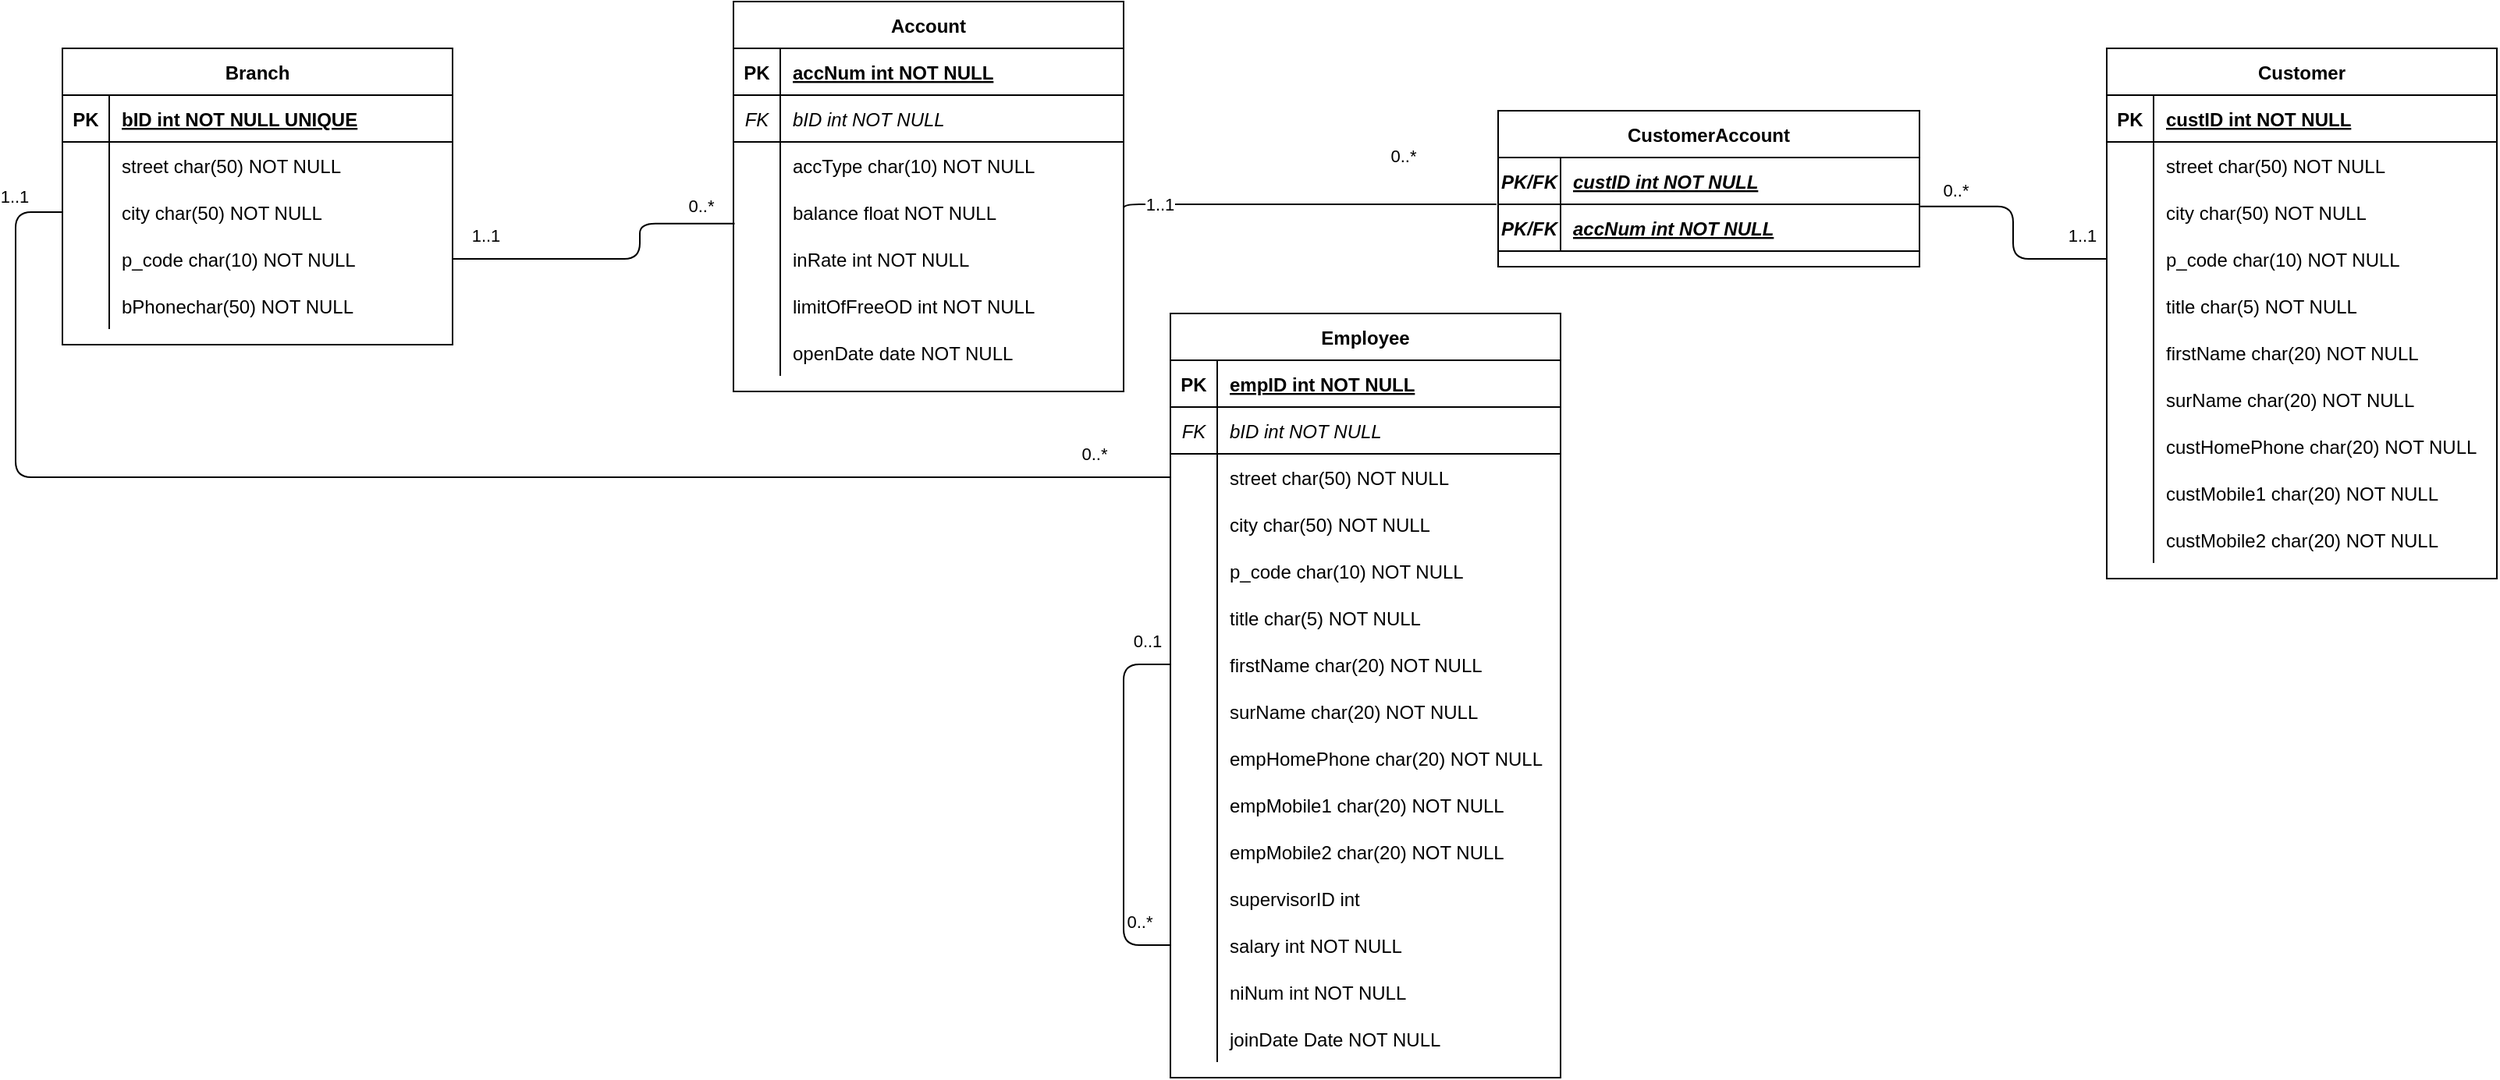 <mxfile version="20.8.16" type="device"><diagram id="R2lEEEUBdFMjLlhIrx00" name="Page-1"><mxGraphModel dx="1508" dy="878" grid="1" gridSize="10" guides="1" tooltips="1" connect="1" arrows="1" fold="1" page="1" pageScale="1" pageWidth="850" pageHeight="1100" math="0" shadow="0" extFonts="Permanent Marker^https://fonts.googleapis.com/css?family=Permanent+Marker"><root><mxCell id="0"/><mxCell id="1" parent="0"/><mxCell id="2PIZN_eYP5Mtb7w30o2d-1" value="Branch" style="shape=table;startSize=30;container=1;collapsible=1;childLayout=tableLayout;fixedRows=1;rowLines=0;fontStyle=1;align=center;resizeLast=1;" parent="1" vertex="1"><mxGeometry x="100" y="70" width="250" height="190" as="geometry"><mxRectangle x="40" y="420" width="80" height="30" as="alternateBounds"/></mxGeometry></mxCell><mxCell id="2PIZN_eYP5Mtb7w30o2d-2" value="" style="shape=partialRectangle;collapsible=0;dropTarget=0;pointerEvents=0;fillColor=none;points=[[0,0.5],[1,0.5]];portConstraint=eastwest;top=0;left=0;right=0;bottom=1;" parent="2PIZN_eYP5Mtb7w30o2d-1" vertex="1"><mxGeometry y="30" width="250" height="30" as="geometry"/></mxCell><mxCell id="2PIZN_eYP5Mtb7w30o2d-3" value="PK" style="shape=partialRectangle;overflow=hidden;connectable=0;fillColor=none;top=0;left=0;bottom=0;right=0;fontStyle=1;" parent="2PIZN_eYP5Mtb7w30o2d-2" vertex="1"><mxGeometry width="30" height="30" as="geometry"><mxRectangle width="30" height="30" as="alternateBounds"/></mxGeometry></mxCell><mxCell id="2PIZN_eYP5Mtb7w30o2d-4" value="bID int NOT NULL UNIQUE" style="shape=partialRectangle;overflow=hidden;connectable=0;fillColor=none;top=0;left=0;bottom=0;right=0;align=left;spacingLeft=6;fontStyle=5;" parent="2PIZN_eYP5Mtb7w30o2d-2" vertex="1"><mxGeometry x="30" width="220" height="30" as="geometry"><mxRectangle width="220" height="30" as="alternateBounds"/></mxGeometry></mxCell><mxCell id="2PIZN_eYP5Mtb7w30o2d-11" value="" style="shape=partialRectangle;collapsible=0;dropTarget=0;pointerEvents=0;fillColor=none;points=[[0,0.5],[1,0.5]];portConstraint=eastwest;top=0;left=0;right=0;bottom=0;" parent="2PIZN_eYP5Mtb7w30o2d-1" vertex="1"><mxGeometry y="60" width="250" height="30" as="geometry"/></mxCell><mxCell id="2PIZN_eYP5Mtb7w30o2d-12" value="" style="shape=partialRectangle;overflow=hidden;connectable=0;fillColor=none;top=0;left=0;bottom=0;right=0;" parent="2PIZN_eYP5Mtb7w30o2d-11" vertex="1"><mxGeometry width="30" height="30" as="geometry"><mxRectangle width="30" height="30" as="alternateBounds"/></mxGeometry></mxCell><mxCell id="2PIZN_eYP5Mtb7w30o2d-13" value="street char(50) NOT NULL" style="shape=partialRectangle;overflow=hidden;connectable=0;fillColor=none;top=0;left=0;bottom=0;right=0;align=left;spacingLeft=6;" parent="2PIZN_eYP5Mtb7w30o2d-11" vertex="1"><mxGeometry x="30" width="220" height="30" as="geometry"><mxRectangle width="220" height="30" as="alternateBounds"/></mxGeometry></mxCell><mxCell id="2PIZN_eYP5Mtb7w30o2d-14" value="" style="shape=partialRectangle;collapsible=0;dropTarget=0;pointerEvents=0;fillColor=none;points=[[0,0.5],[1,0.5]];portConstraint=eastwest;top=0;left=0;right=0;bottom=0;" parent="2PIZN_eYP5Mtb7w30o2d-1" vertex="1"><mxGeometry y="90" width="250" height="30" as="geometry"/></mxCell><mxCell id="2PIZN_eYP5Mtb7w30o2d-15" value="" style="shape=partialRectangle;overflow=hidden;connectable=0;fillColor=none;top=0;left=0;bottom=0;right=0;" parent="2PIZN_eYP5Mtb7w30o2d-14" vertex="1"><mxGeometry width="30" height="30" as="geometry"><mxRectangle width="30" height="30" as="alternateBounds"/></mxGeometry></mxCell><mxCell id="2PIZN_eYP5Mtb7w30o2d-16" value="city char(50) NOT NULL" style="shape=partialRectangle;overflow=hidden;connectable=0;fillColor=none;top=0;left=0;bottom=0;right=0;align=left;spacingLeft=6;" parent="2PIZN_eYP5Mtb7w30o2d-14" vertex="1"><mxGeometry x="30" width="220" height="30" as="geometry"><mxRectangle width="220" height="30" as="alternateBounds"/></mxGeometry></mxCell><mxCell id="2PIZN_eYP5Mtb7w30o2d-20" value="" style="shape=partialRectangle;collapsible=0;dropTarget=0;pointerEvents=0;fillColor=none;points=[[0,0.5],[1,0.5]];portConstraint=eastwest;top=0;left=0;right=0;bottom=0;" parent="2PIZN_eYP5Mtb7w30o2d-1" vertex="1"><mxGeometry y="120" width="250" height="30" as="geometry"/></mxCell><mxCell id="2PIZN_eYP5Mtb7w30o2d-21" value="" style="shape=partialRectangle;overflow=hidden;connectable=0;fillColor=none;top=0;left=0;bottom=0;right=0;" parent="2PIZN_eYP5Mtb7w30o2d-20" vertex="1"><mxGeometry width="30" height="30" as="geometry"><mxRectangle width="30" height="30" as="alternateBounds"/></mxGeometry></mxCell><mxCell id="2PIZN_eYP5Mtb7w30o2d-22" value="p_code char(10) NOT NULL" style="shape=partialRectangle;overflow=hidden;connectable=0;fillColor=none;top=0;left=0;bottom=0;right=0;align=left;spacingLeft=6;" parent="2PIZN_eYP5Mtb7w30o2d-20" vertex="1"><mxGeometry x="30" width="220" height="30" as="geometry"><mxRectangle width="220" height="30" as="alternateBounds"/></mxGeometry></mxCell><mxCell id="2PIZN_eYP5Mtb7w30o2d-5" value="" style="shape=partialRectangle;collapsible=0;dropTarget=0;pointerEvents=0;fillColor=none;points=[[0,0.5],[1,0.5]];portConstraint=eastwest;top=0;left=0;right=0;bottom=0;" parent="2PIZN_eYP5Mtb7w30o2d-1" vertex="1"><mxGeometry y="150" width="250" height="30" as="geometry"/></mxCell><mxCell id="2PIZN_eYP5Mtb7w30o2d-6" value="" style="shape=partialRectangle;overflow=hidden;connectable=0;fillColor=none;top=0;left=0;bottom=0;right=0;" parent="2PIZN_eYP5Mtb7w30o2d-5" vertex="1"><mxGeometry width="30" height="30" as="geometry"><mxRectangle width="30" height="30" as="alternateBounds"/></mxGeometry></mxCell><mxCell id="2PIZN_eYP5Mtb7w30o2d-7" value="bPhonechar(50) NOT NULL" style="shape=partialRectangle;overflow=hidden;connectable=0;fillColor=none;top=0;left=0;bottom=0;right=0;align=left;spacingLeft=6;" parent="2PIZN_eYP5Mtb7w30o2d-5" vertex="1"><mxGeometry x="30" width="220" height="30" as="geometry"><mxRectangle width="220" height="30" as="alternateBounds"/></mxGeometry></mxCell><mxCell id="2PIZN_eYP5Mtb7w30o2d-23" value="Account" style="shape=table;startSize=30;container=1;collapsible=1;childLayout=tableLayout;fixedRows=1;rowLines=0;fontStyle=1;align=center;resizeLast=1;" parent="1" vertex="1"><mxGeometry x="530" y="40" width="250" height="250" as="geometry"><mxRectangle x="380" y="440" width="80" height="30" as="alternateBounds"/></mxGeometry></mxCell><mxCell id="2PIZN_eYP5Mtb7w30o2d-37" value="" style="shape=partialRectangle;collapsible=0;dropTarget=0;pointerEvents=0;fillColor=none;points=[[0,0.5],[1,0.5]];portConstraint=eastwest;top=0;left=0;right=0;bottom=1;" parent="2PIZN_eYP5Mtb7w30o2d-23" vertex="1"><mxGeometry y="30" width="250" height="30" as="geometry"/></mxCell><mxCell id="2PIZN_eYP5Mtb7w30o2d-38" value="PK" style="shape=partialRectangle;overflow=hidden;connectable=0;fillColor=none;top=0;left=0;bottom=0;right=0;fontStyle=1;" parent="2PIZN_eYP5Mtb7w30o2d-37" vertex="1"><mxGeometry width="30" height="30" as="geometry"><mxRectangle width="30" height="30" as="alternateBounds"/></mxGeometry></mxCell><mxCell id="2PIZN_eYP5Mtb7w30o2d-39" value="accNum int NOT NULL " style="shape=partialRectangle;overflow=hidden;connectable=0;fillColor=none;top=0;left=0;bottom=0;right=0;align=left;spacingLeft=6;fontStyle=5;" parent="2PIZN_eYP5Mtb7w30o2d-37" vertex="1"><mxGeometry x="30" width="220" height="30" as="geometry"><mxRectangle width="220" height="30" as="alternateBounds"/></mxGeometry></mxCell><mxCell id="2PIZN_eYP5Mtb7w30o2d-24" value="" style="shape=partialRectangle;collapsible=0;dropTarget=0;pointerEvents=0;fillColor=none;points=[[0,0.5],[1,0.5]];portConstraint=eastwest;top=0;left=0;right=0;bottom=1;fontStyle=0" parent="2PIZN_eYP5Mtb7w30o2d-23" vertex="1"><mxGeometry y="60" width="250" height="30" as="geometry"/></mxCell><mxCell id="2PIZN_eYP5Mtb7w30o2d-25" value="FK" style="shape=partialRectangle;overflow=hidden;connectable=0;fillColor=none;top=0;left=0;bottom=0;right=0;fontStyle=2;" parent="2PIZN_eYP5Mtb7w30o2d-24" vertex="1"><mxGeometry width="30" height="30" as="geometry"><mxRectangle width="30" height="30" as="alternateBounds"/></mxGeometry></mxCell><mxCell id="2PIZN_eYP5Mtb7w30o2d-26" value="bID int NOT NULL " style="shape=partialRectangle;overflow=hidden;connectable=0;fillColor=none;top=0;left=0;bottom=0;right=0;align=left;spacingLeft=6;fontStyle=2;" parent="2PIZN_eYP5Mtb7w30o2d-24" vertex="1"><mxGeometry x="30" width="220" height="30" as="geometry"><mxRectangle width="220" height="30" as="alternateBounds"/></mxGeometry></mxCell><mxCell id="2PIZN_eYP5Mtb7w30o2d-27" value="" style="shape=partialRectangle;collapsible=0;dropTarget=0;pointerEvents=0;fillColor=none;points=[[0,0.5],[1,0.5]];portConstraint=eastwest;top=0;left=0;right=0;bottom=0;" parent="2PIZN_eYP5Mtb7w30o2d-23" vertex="1"><mxGeometry y="90" width="250" height="30" as="geometry"/></mxCell><mxCell id="2PIZN_eYP5Mtb7w30o2d-28" value="" style="shape=partialRectangle;overflow=hidden;connectable=0;fillColor=none;top=0;left=0;bottom=0;right=0;" parent="2PIZN_eYP5Mtb7w30o2d-27" vertex="1"><mxGeometry width="30" height="30" as="geometry"><mxRectangle width="30" height="30" as="alternateBounds"/></mxGeometry></mxCell><mxCell id="2PIZN_eYP5Mtb7w30o2d-29" value="accType char(10) NOT NULL" style="shape=partialRectangle;overflow=hidden;connectable=0;fillColor=none;top=0;left=0;bottom=0;right=0;align=left;spacingLeft=6;" parent="2PIZN_eYP5Mtb7w30o2d-27" vertex="1"><mxGeometry x="30" width="220" height="30" as="geometry"><mxRectangle width="220" height="30" as="alternateBounds"/></mxGeometry></mxCell><mxCell id="2PIZN_eYP5Mtb7w30o2d-40" value="" style="shape=partialRectangle;collapsible=0;dropTarget=0;pointerEvents=0;fillColor=none;points=[[0,0.5],[1,0.5]];portConstraint=eastwest;top=0;left=0;right=0;bottom=0;" parent="2PIZN_eYP5Mtb7w30o2d-23" vertex="1"><mxGeometry y="120" width="250" height="30" as="geometry"/></mxCell><mxCell id="2PIZN_eYP5Mtb7w30o2d-41" value="" style="shape=partialRectangle;overflow=hidden;connectable=0;fillColor=none;top=0;left=0;bottom=0;right=0;" parent="2PIZN_eYP5Mtb7w30o2d-40" vertex="1"><mxGeometry width="30" height="30" as="geometry"><mxRectangle width="30" height="30" as="alternateBounds"/></mxGeometry></mxCell><mxCell id="2PIZN_eYP5Mtb7w30o2d-42" value="balance float NOT NULL" style="shape=partialRectangle;overflow=hidden;connectable=0;fillColor=none;top=0;left=0;bottom=0;right=0;align=left;spacingLeft=6;" parent="2PIZN_eYP5Mtb7w30o2d-40" vertex="1"><mxGeometry x="30" width="220" height="30" as="geometry"><mxRectangle width="220" height="30" as="alternateBounds"/></mxGeometry></mxCell><mxCell id="2PIZN_eYP5Mtb7w30o2d-43" value="" style="shape=partialRectangle;collapsible=0;dropTarget=0;pointerEvents=0;fillColor=none;points=[[0,0.5],[1,0.5]];portConstraint=eastwest;top=0;left=0;right=0;bottom=0;" parent="2PIZN_eYP5Mtb7w30o2d-23" vertex="1"><mxGeometry y="150" width="250" height="30" as="geometry"/></mxCell><mxCell id="2PIZN_eYP5Mtb7w30o2d-44" value="" style="shape=partialRectangle;overflow=hidden;connectable=0;fillColor=none;top=0;left=0;bottom=0;right=0;" parent="2PIZN_eYP5Mtb7w30o2d-43" vertex="1"><mxGeometry width="30" height="30" as="geometry"><mxRectangle width="30" height="30" as="alternateBounds"/></mxGeometry></mxCell><mxCell id="2PIZN_eYP5Mtb7w30o2d-45" value="inRate int NOT NULL" style="shape=partialRectangle;overflow=hidden;connectable=0;fillColor=none;top=0;left=0;bottom=0;right=0;align=left;spacingLeft=6;" parent="2PIZN_eYP5Mtb7w30o2d-43" vertex="1"><mxGeometry x="30" width="220" height="30" as="geometry"><mxRectangle width="220" height="30" as="alternateBounds"/></mxGeometry></mxCell><mxCell id="2PIZN_eYP5Mtb7w30o2d-46" value="" style="shape=partialRectangle;collapsible=0;dropTarget=0;pointerEvents=0;fillColor=none;points=[[0,0.5],[1,0.5]];portConstraint=eastwest;top=0;left=0;right=0;bottom=0;" parent="2PIZN_eYP5Mtb7w30o2d-23" vertex="1"><mxGeometry y="180" width="250" height="30" as="geometry"/></mxCell><mxCell id="2PIZN_eYP5Mtb7w30o2d-47" value="" style="shape=partialRectangle;overflow=hidden;connectable=0;fillColor=none;top=0;left=0;bottom=0;right=0;" parent="2PIZN_eYP5Mtb7w30o2d-46" vertex="1"><mxGeometry width="30" height="30" as="geometry"><mxRectangle width="30" height="30" as="alternateBounds"/></mxGeometry></mxCell><mxCell id="2PIZN_eYP5Mtb7w30o2d-48" value="limitOfFreeOD int NOT NULL" style="shape=partialRectangle;overflow=hidden;connectable=0;fillColor=none;top=0;left=0;bottom=0;right=0;align=left;spacingLeft=6;" parent="2PIZN_eYP5Mtb7w30o2d-46" vertex="1"><mxGeometry x="30" width="220" height="30" as="geometry"><mxRectangle width="220" height="30" as="alternateBounds"/></mxGeometry></mxCell><mxCell id="2PIZN_eYP5Mtb7w30o2d-30" value="" style="shape=partialRectangle;collapsible=0;dropTarget=0;pointerEvents=0;fillColor=none;points=[[0,0.5],[1,0.5]];portConstraint=eastwest;top=0;left=0;right=0;bottom=0;" parent="2PIZN_eYP5Mtb7w30o2d-23" vertex="1"><mxGeometry y="210" width="250" height="30" as="geometry"/></mxCell><mxCell id="2PIZN_eYP5Mtb7w30o2d-31" value="" style="shape=partialRectangle;overflow=hidden;connectable=0;fillColor=none;top=0;left=0;bottom=0;right=0;" parent="2PIZN_eYP5Mtb7w30o2d-30" vertex="1"><mxGeometry width="30" height="30" as="geometry"><mxRectangle width="30" height="30" as="alternateBounds"/></mxGeometry></mxCell><mxCell id="2PIZN_eYP5Mtb7w30o2d-32" value="openDate date NOT NULL" style="shape=partialRectangle;overflow=hidden;connectable=0;fillColor=none;top=0;left=0;bottom=0;right=0;align=left;spacingLeft=6;" parent="2PIZN_eYP5Mtb7w30o2d-30" vertex="1"><mxGeometry x="30" width="220" height="30" as="geometry"><mxRectangle width="220" height="30" as="alternateBounds"/></mxGeometry></mxCell><mxCell id="2PIZN_eYP5Mtb7w30o2d-49" value="Employee" style="shape=table;startSize=30;container=1;collapsible=1;childLayout=tableLayout;fixedRows=1;rowLines=0;fontStyle=1;align=center;resizeLast=1;" parent="1" vertex="1"><mxGeometry x="810" y="240" width="250" height="490" as="geometry"><mxRectangle x="380" y="440" width="80" height="30" as="alternateBounds"/></mxGeometry></mxCell><mxCell id="2PIZN_eYP5Mtb7w30o2d-50" value="" style="shape=partialRectangle;collapsible=0;dropTarget=0;pointerEvents=0;fillColor=none;points=[[0,0.5],[1,0.5]];portConstraint=eastwest;top=0;left=0;right=0;bottom=1;" parent="2PIZN_eYP5Mtb7w30o2d-49" vertex="1"><mxGeometry y="30" width="250" height="30" as="geometry"/></mxCell><mxCell id="2PIZN_eYP5Mtb7w30o2d-51" value="PK" style="shape=partialRectangle;overflow=hidden;connectable=0;fillColor=none;top=0;left=0;bottom=0;right=0;fontStyle=1;" parent="2PIZN_eYP5Mtb7w30o2d-50" vertex="1"><mxGeometry width="30" height="30" as="geometry"><mxRectangle width="30" height="30" as="alternateBounds"/></mxGeometry></mxCell><mxCell id="2PIZN_eYP5Mtb7w30o2d-52" value="empID int NOT NULL " style="shape=partialRectangle;overflow=hidden;connectable=0;fillColor=none;top=0;left=0;bottom=0;right=0;align=left;spacingLeft=6;fontStyle=5;" parent="2PIZN_eYP5Mtb7w30o2d-50" vertex="1"><mxGeometry x="30" width="220" height="30" as="geometry"><mxRectangle width="220" height="30" as="alternateBounds"/></mxGeometry></mxCell><mxCell id="2PIZN_eYP5Mtb7w30o2d-53" value="" style="shape=partialRectangle;collapsible=0;dropTarget=0;pointerEvents=0;fillColor=none;points=[[0,0.5],[1,0.5]];portConstraint=eastwest;top=0;left=0;right=0;bottom=1;fontStyle=0" parent="2PIZN_eYP5Mtb7w30o2d-49" vertex="1"><mxGeometry y="60" width="250" height="30" as="geometry"/></mxCell><mxCell id="2PIZN_eYP5Mtb7w30o2d-54" value="FK" style="shape=partialRectangle;overflow=hidden;connectable=0;fillColor=none;top=0;left=0;bottom=0;right=0;fontStyle=2;" parent="2PIZN_eYP5Mtb7w30o2d-53" vertex="1"><mxGeometry width="30" height="30" as="geometry"><mxRectangle width="30" height="30" as="alternateBounds"/></mxGeometry></mxCell><mxCell id="2PIZN_eYP5Mtb7w30o2d-55" value="bID int NOT NULL " style="shape=partialRectangle;overflow=hidden;connectable=0;fillColor=none;top=0;left=0;bottom=0;right=0;align=left;spacingLeft=6;fontStyle=2;" parent="2PIZN_eYP5Mtb7w30o2d-53" vertex="1"><mxGeometry x="30" width="220" height="30" as="geometry"><mxRectangle width="220" height="30" as="alternateBounds"/></mxGeometry></mxCell><mxCell id="2PIZN_eYP5Mtb7w30o2d-56" value="" style="shape=partialRectangle;collapsible=0;dropTarget=0;pointerEvents=0;fillColor=none;points=[[0,0.5],[1,0.5]];portConstraint=eastwest;top=0;left=0;right=0;bottom=0;" parent="2PIZN_eYP5Mtb7w30o2d-49" vertex="1"><mxGeometry y="90" width="250" height="30" as="geometry"/></mxCell><mxCell id="2PIZN_eYP5Mtb7w30o2d-57" value="" style="shape=partialRectangle;overflow=hidden;connectable=0;fillColor=none;top=0;left=0;bottom=0;right=0;" parent="2PIZN_eYP5Mtb7w30o2d-56" vertex="1"><mxGeometry width="30" height="30" as="geometry"><mxRectangle width="30" height="30" as="alternateBounds"/></mxGeometry></mxCell><mxCell id="2PIZN_eYP5Mtb7w30o2d-58" value="street char(50) NOT NULL" style="shape=partialRectangle;overflow=hidden;connectable=0;fillColor=none;top=0;left=0;bottom=0;right=0;align=left;spacingLeft=6;" parent="2PIZN_eYP5Mtb7w30o2d-56" vertex="1"><mxGeometry x="30" width="220" height="30" as="geometry"><mxRectangle width="220" height="30" as="alternateBounds"/></mxGeometry></mxCell><mxCell id="2PIZN_eYP5Mtb7w30o2d-59" value="" style="shape=partialRectangle;collapsible=0;dropTarget=0;pointerEvents=0;fillColor=none;points=[[0,0.5],[1,0.5]];portConstraint=eastwest;top=0;left=0;right=0;bottom=0;" parent="2PIZN_eYP5Mtb7w30o2d-49" vertex="1"><mxGeometry y="120" width="250" height="30" as="geometry"/></mxCell><mxCell id="2PIZN_eYP5Mtb7w30o2d-60" value="" style="shape=partialRectangle;overflow=hidden;connectable=0;fillColor=none;top=0;left=0;bottom=0;right=0;" parent="2PIZN_eYP5Mtb7w30o2d-59" vertex="1"><mxGeometry width="30" height="30" as="geometry"><mxRectangle width="30" height="30" as="alternateBounds"/></mxGeometry></mxCell><mxCell id="2PIZN_eYP5Mtb7w30o2d-61" value="city char(50) NOT NULL" style="shape=partialRectangle;overflow=hidden;connectable=0;fillColor=none;top=0;left=0;bottom=0;right=0;align=left;spacingLeft=6;" parent="2PIZN_eYP5Mtb7w30o2d-59" vertex="1"><mxGeometry x="30" width="220" height="30" as="geometry"><mxRectangle width="220" height="30" as="alternateBounds"/></mxGeometry></mxCell><mxCell id="2PIZN_eYP5Mtb7w30o2d-62" value="" style="shape=partialRectangle;collapsible=0;dropTarget=0;pointerEvents=0;fillColor=none;points=[[0,0.5],[1,0.5]];portConstraint=eastwest;top=0;left=0;right=0;bottom=0;" parent="2PIZN_eYP5Mtb7w30o2d-49" vertex="1"><mxGeometry y="150" width="250" height="30" as="geometry"/></mxCell><mxCell id="2PIZN_eYP5Mtb7w30o2d-63" value="" style="shape=partialRectangle;overflow=hidden;connectable=0;fillColor=none;top=0;left=0;bottom=0;right=0;" parent="2PIZN_eYP5Mtb7w30o2d-62" vertex="1"><mxGeometry width="30" height="30" as="geometry"><mxRectangle width="30" height="30" as="alternateBounds"/></mxGeometry></mxCell><mxCell id="2PIZN_eYP5Mtb7w30o2d-64" value="p_code char(10) NOT NULL" style="shape=partialRectangle;overflow=hidden;connectable=0;fillColor=none;top=0;left=0;bottom=0;right=0;align=left;spacingLeft=6;" parent="2PIZN_eYP5Mtb7w30o2d-62" vertex="1"><mxGeometry x="30" width="220" height="30" as="geometry"><mxRectangle width="220" height="30" as="alternateBounds"/></mxGeometry></mxCell><mxCell id="2PIZN_eYP5Mtb7w30o2d-65" value="" style="shape=partialRectangle;collapsible=0;dropTarget=0;pointerEvents=0;fillColor=none;points=[[0,0.5],[1,0.5]];portConstraint=eastwest;top=0;left=0;right=0;bottom=0;" parent="2PIZN_eYP5Mtb7w30o2d-49" vertex="1"><mxGeometry y="180" width="250" height="30" as="geometry"/></mxCell><mxCell id="2PIZN_eYP5Mtb7w30o2d-66" value="" style="shape=partialRectangle;overflow=hidden;connectable=0;fillColor=none;top=0;left=0;bottom=0;right=0;" parent="2PIZN_eYP5Mtb7w30o2d-65" vertex="1"><mxGeometry width="30" height="30" as="geometry"><mxRectangle width="30" height="30" as="alternateBounds"/></mxGeometry></mxCell><mxCell id="2PIZN_eYP5Mtb7w30o2d-67" value="title char(5) NOT NULL" style="shape=partialRectangle;overflow=hidden;connectable=0;fillColor=none;top=0;left=0;bottom=0;right=0;align=left;spacingLeft=6;" parent="2PIZN_eYP5Mtb7w30o2d-65" vertex="1"><mxGeometry x="30" width="220" height="30" as="geometry"><mxRectangle width="220" height="30" as="alternateBounds"/></mxGeometry></mxCell><mxCell id="2PIZN_eYP5Mtb7w30o2d-74" value="" style="shape=partialRectangle;collapsible=0;dropTarget=0;pointerEvents=0;fillColor=none;points=[[0,0.5],[1,0.5]];portConstraint=eastwest;top=0;left=0;right=0;bottom=0;" parent="2PIZN_eYP5Mtb7w30o2d-49" vertex="1"><mxGeometry y="210" width="250" height="30" as="geometry"/></mxCell><mxCell id="2PIZN_eYP5Mtb7w30o2d-75" value="" style="shape=partialRectangle;overflow=hidden;connectable=0;fillColor=none;top=0;left=0;bottom=0;right=0;" parent="2PIZN_eYP5Mtb7w30o2d-74" vertex="1"><mxGeometry width="30" height="30" as="geometry"><mxRectangle width="30" height="30" as="alternateBounds"/></mxGeometry></mxCell><mxCell id="2PIZN_eYP5Mtb7w30o2d-76" value="firstName char(20) NOT NULL" style="shape=partialRectangle;overflow=hidden;connectable=0;fillColor=none;top=0;left=0;bottom=0;right=0;align=left;spacingLeft=6;" parent="2PIZN_eYP5Mtb7w30o2d-74" vertex="1"><mxGeometry x="30" width="220" height="30" as="geometry"><mxRectangle width="220" height="30" as="alternateBounds"/></mxGeometry></mxCell><mxCell id="2PIZN_eYP5Mtb7w30o2d-77" value="" style="shape=partialRectangle;collapsible=0;dropTarget=0;pointerEvents=0;fillColor=none;points=[[0,0.5],[1,0.5]];portConstraint=eastwest;top=0;left=0;right=0;bottom=0;" parent="2PIZN_eYP5Mtb7w30o2d-49" vertex="1"><mxGeometry y="240" width="250" height="30" as="geometry"/></mxCell><mxCell id="2PIZN_eYP5Mtb7w30o2d-78" value="" style="shape=partialRectangle;overflow=hidden;connectable=0;fillColor=none;top=0;left=0;bottom=0;right=0;" parent="2PIZN_eYP5Mtb7w30o2d-77" vertex="1"><mxGeometry width="30" height="30" as="geometry"><mxRectangle width="30" height="30" as="alternateBounds"/></mxGeometry></mxCell><mxCell id="2PIZN_eYP5Mtb7w30o2d-79" value="surName char(20) NOT NULL" style="shape=partialRectangle;overflow=hidden;connectable=0;fillColor=none;top=0;left=0;bottom=0;right=0;align=left;spacingLeft=6;" parent="2PIZN_eYP5Mtb7w30o2d-77" vertex="1"><mxGeometry x="30" width="220" height="30" as="geometry"><mxRectangle width="220" height="30" as="alternateBounds"/></mxGeometry></mxCell><mxCell id="2PIZN_eYP5Mtb7w30o2d-80" value="" style="shape=partialRectangle;collapsible=0;dropTarget=0;pointerEvents=0;fillColor=none;points=[[0,0.5],[1,0.5]];portConstraint=eastwest;top=0;left=0;right=0;bottom=0;" parent="2PIZN_eYP5Mtb7w30o2d-49" vertex="1"><mxGeometry y="270" width="250" height="30" as="geometry"/></mxCell><mxCell id="2PIZN_eYP5Mtb7w30o2d-81" value="" style="shape=partialRectangle;overflow=hidden;connectable=0;fillColor=none;top=0;left=0;bottom=0;right=0;" parent="2PIZN_eYP5Mtb7w30o2d-80" vertex="1"><mxGeometry width="30" height="30" as="geometry"><mxRectangle width="30" height="30" as="alternateBounds"/></mxGeometry></mxCell><mxCell id="2PIZN_eYP5Mtb7w30o2d-82" value="empHomePhone char(20) NOT NULL" style="shape=partialRectangle;overflow=hidden;connectable=0;fillColor=none;top=0;left=0;bottom=0;right=0;align=left;spacingLeft=6;" parent="2PIZN_eYP5Mtb7w30o2d-80" vertex="1"><mxGeometry x="30" width="220" height="30" as="geometry"><mxRectangle width="220" height="30" as="alternateBounds"/></mxGeometry></mxCell><mxCell id="2PIZN_eYP5Mtb7w30o2d-83" value="" style="shape=partialRectangle;collapsible=0;dropTarget=0;pointerEvents=0;fillColor=none;points=[[0,0.5],[1,0.5]];portConstraint=eastwest;top=0;left=0;right=0;bottom=0;" parent="2PIZN_eYP5Mtb7w30o2d-49" vertex="1"><mxGeometry y="300" width="250" height="30" as="geometry"/></mxCell><mxCell id="2PIZN_eYP5Mtb7w30o2d-84" value="" style="shape=partialRectangle;overflow=hidden;connectable=0;fillColor=none;top=0;left=0;bottom=0;right=0;" parent="2PIZN_eYP5Mtb7w30o2d-83" vertex="1"><mxGeometry width="30" height="30" as="geometry"><mxRectangle width="30" height="30" as="alternateBounds"/></mxGeometry></mxCell><mxCell id="2PIZN_eYP5Mtb7w30o2d-85" value="empMobile1 char(20) NOT NULL" style="shape=partialRectangle;overflow=hidden;connectable=0;fillColor=none;top=0;left=0;bottom=0;right=0;align=left;spacingLeft=6;" parent="2PIZN_eYP5Mtb7w30o2d-83" vertex="1"><mxGeometry x="30" width="220" height="30" as="geometry"><mxRectangle width="220" height="30" as="alternateBounds"/></mxGeometry></mxCell><mxCell id="2PIZN_eYP5Mtb7w30o2d-86" value="" style="shape=partialRectangle;collapsible=0;dropTarget=0;pointerEvents=0;fillColor=none;points=[[0,0.5],[1,0.5]];portConstraint=eastwest;top=0;left=0;right=0;bottom=0;" parent="2PIZN_eYP5Mtb7w30o2d-49" vertex="1"><mxGeometry y="330" width="250" height="30" as="geometry"/></mxCell><mxCell id="2PIZN_eYP5Mtb7w30o2d-87" value="" style="shape=partialRectangle;overflow=hidden;connectable=0;fillColor=none;top=0;left=0;bottom=0;right=0;" parent="2PIZN_eYP5Mtb7w30o2d-86" vertex="1"><mxGeometry width="30" height="30" as="geometry"><mxRectangle width="30" height="30" as="alternateBounds"/></mxGeometry></mxCell><mxCell id="2PIZN_eYP5Mtb7w30o2d-88" value="empMobile2 char(20) NOT NULL" style="shape=partialRectangle;overflow=hidden;connectable=0;fillColor=none;top=0;left=0;bottom=0;right=0;align=left;spacingLeft=6;" parent="2PIZN_eYP5Mtb7w30o2d-86" vertex="1"><mxGeometry x="30" width="220" height="30" as="geometry"><mxRectangle width="220" height="30" as="alternateBounds"/></mxGeometry></mxCell><mxCell id="2PIZN_eYP5Mtb7w30o2d-89" value="" style="shape=partialRectangle;collapsible=0;dropTarget=0;pointerEvents=0;fillColor=none;points=[[0,0.5],[1,0.5]];portConstraint=eastwest;top=0;left=0;right=0;bottom=0;" parent="2PIZN_eYP5Mtb7w30o2d-49" vertex="1"><mxGeometry y="360" width="250" height="30" as="geometry"/></mxCell><mxCell id="2PIZN_eYP5Mtb7w30o2d-90" value="" style="shape=partialRectangle;overflow=hidden;connectable=0;fillColor=none;top=0;left=0;bottom=0;right=0;" parent="2PIZN_eYP5Mtb7w30o2d-89" vertex="1"><mxGeometry width="30" height="30" as="geometry"><mxRectangle width="30" height="30" as="alternateBounds"/></mxGeometry></mxCell><mxCell id="2PIZN_eYP5Mtb7w30o2d-91" value="supervisorID int " style="shape=partialRectangle;overflow=hidden;connectable=0;fillColor=none;top=0;left=0;bottom=0;right=0;align=left;spacingLeft=6;" parent="2PIZN_eYP5Mtb7w30o2d-89" vertex="1"><mxGeometry x="30" width="220" height="30" as="geometry"><mxRectangle width="220" height="30" as="alternateBounds"/></mxGeometry></mxCell><mxCell id="2PIZN_eYP5Mtb7w30o2d-92" value="" style="shape=partialRectangle;collapsible=0;dropTarget=0;pointerEvents=0;fillColor=none;points=[[0,0.5],[1,0.5]];portConstraint=eastwest;top=0;left=0;right=0;bottom=0;" parent="2PIZN_eYP5Mtb7w30o2d-49" vertex="1"><mxGeometry y="390" width="250" height="30" as="geometry"/></mxCell><mxCell id="2PIZN_eYP5Mtb7w30o2d-93" value="" style="shape=partialRectangle;overflow=hidden;connectable=0;fillColor=none;top=0;left=0;bottom=0;right=0;" parent="2PIZN_eYP5Mtb7w30o2d-92" vertex="1"><mxGeometry width="30" height="30" as="geometry"><mxRectangle width="30" height="30" as="alternateBounds"/></mxGeometry></mxCell><mxCell id="2PIZN_eYP5Mtb7w30o2d-94" value="salary int NOT NULL" style="shape=partialRectangle;overflow=hidden;connectable=0;fillColor=none;top=0;left=0;bottom=0;right=0;align=left;spacingLeft=6;" parent="2PIZN_eYP5Mtb7w30o2d-92" vertex="1"><mxGeometry x="30" width="220" height="30" as="geometry"><mxRectangle width="220" height="30" as="alternateBounds"/></mxGeometry></mxCell><mxCell id="2PIZN_eYP5Mtb7w30o2d-95" value="" style="shape=partialRectangle;collapsible=0;dropTarget=0;pointerEvents=0;fillColor=none;points=[[0,0.5],[1,0.5]];portConstraint=eastwest;top=0;left=0;right=0;bottom=0;" parent="2PIZN_eYP5Mtb7w30o2d-49" vertex="1"><mxGeometry y="420" width="250" height="30" as="geometry"/></mxCell><mxCell id="2PIZN_eYP5Mtb7w30o2d-96" value="" style="shape=partialRectangle;overflow=hidden;connectable=0;fillColor=none;top=0;left=0;bottom=0;right=0;" parent="2PIZN_eYP5Mtb7w30o2d-95" vertex="1"><mxGeometry width="30" height="30" as="geometry"><mxRectangle width="30" height="30" as="alternateBounds"/></mxGeometry></mxCell><mxCell id="2PIZN_eYP5Mtb7w30o2d-97" value="niNum int NOT NULL" style="shape=partialRectangle;overflow=hidden;connectable=0;fillColor=none;top=0;left=0;bottom=0;right=0;align=left;spacingLeft=6;" parent="2PIZN_eYP5Mtb7w30o2d-95" vertex="1"><mxGeometry x="30" width="220" height="30" as="geometry"><mxRectangle width="220" height="30" as="alternateBounds"/></mxGeometry></mxCell><mxCell id="2PIZN_eYP5Mtb7w30o2d-68" value="" style="shape=partialRectangle;collapsible=0;dropTarget=0;pointerEvents=0;fillColor=none;points=[[0,0.5],[1,0.5]];portConstraint=eastwest;top=0;left=0;right=0;bottom=0;" parent="2PIZN_eYP5Mtb7w30o2d-49" vertex="1"><mxGeometry y="450" width="250" height="30" as="geometry"/></mxCell><mxCell id="2PIZN_eYP5Mtb7w30o2d-69" value="" style="shape=partialRectangle;overflow=hidden;connectable=0;fillColor=none;top=0;left=0;bottom=0;right=0;" parent="2PIZN_eYP5Mtb7w30o2d-68" vertex="1"><mxGeometry width="30" height="30" as="geometry"><mxRectangle width="30" height="30" as="alternateBounds"/></mxGeometry></mxCell><mxCell id="2PIZN_eYP5Mtb7w30o2d-70" value="joinDate Date NOT NULL" style="shape=partialRectangle;overflow=hidden;connectable=0;fillColor=none;top=0;left=0;bottom=0;right=0;align=left;spacingLeft=6;" parent="2PIZN_eYP5Mtb7w30o2d-68" vertex="1"><mxGeometry x="30" width="220" height="30" as="geometry"><mxRectangle width="220" height="30" as="alternateBounds"/></mxGeometry></mxCell><mxCell id="2PIZN_eYP5Mtb7w30o2d-183" value="" style="edgeStyle=elbowEdgeStyle;endArrow=none;startArrow=none;endFill=0;startFill=0;exitX=0;exitY=0.5;exitDx=0;exitDy=0;" parent="2PIZN_eYP5Mtb7w30o2d-49" source="2PIZN_eYP5Mtb7w30o2d-74" target="2PIZN_eYP5Mtb7w30o2d-92" edge="1"><mxGeometry width="100" height="100" relative="1" as="geometry"><mxPoint x="70" y="570" as="sourcePoint"/><mxPoint x="-120" y="390" as="targetPoint"/><Array as="points"><mxPoint x="-30" y="510"/></Array></mxGeometry></mxCell><mxCell id="GeehSDm5vs6WTpNgm5Ll-3" value="0..1" style="edgeLabel;html=1;align=center;verticalAlign=middle;resizable=0;points=[];" parent="2PIZN_eYP5Mtb7w30o2d-183" vertex="1" connectable="0"><mxGeometry x="-0.91" y="1" relative="1" as="geometry"><mxPoint x="-4" y="-16" as="offset"/></mxGeometry></mxCell><mxCell id="GeehSDm5vs6WTpNgm5Ll-4" value="0..*" style="edgeLabel;html=1;align=center;verticalAlign=middle;resizable=0;points=[];" parent="2PIZN_eYP5Mtb7w30o2d-183" vertex="1" connectable="0"><mxGeometry x="0.813" y="-1" relative="1" as="geometry"><mxPoint x="2" y="-16" as="offset"/></mxGeometry></mxCell><mxCell id="2PIZN_eYP5Mtb7w30o2d-98" value="Customer" style="shape=table;startSize=30;container=1;collapsible=1;childLayout=tableLayout;fixedRows=1;rowLines=0;fontStyle=1;align=center;resizeLast=1;" parent="1" vertex="1"><mxGeometry x="1410" y="70" width="250" height="340" as="geometry"><mxRectangle x="380" y="440" width="80" height="30" as="alternateBounds"/></mxGeometry></mxCell><mxCell id="2PIZN_eYP5Mtb7w30o2d-99" value="" style="shape=partialRectangle;collapsible=0;dropTarget=0;pointerEvents=0;fillColor=none;points=[[0,0.5],[1,0.5]];portConstraint=eastwest;top=0;left=0;right=0;bottom=1;" parent="2PIZN_eYP5Mtb7w30o2d-98" vertex="1"><mxGeometry y="30" width="250" height="30" as="geometry"/></mxCell><mxCell id="2PIZN_eYP5Mtb7w30o2d-100" value="PK" style="shape=partialRectangle;overflow=hidden;connectable=0;fillColor=none;top=0;left=0;bottom=0;right=0;fontStyle=1;" parent="2PIZN_eYP5Mtb7w30o2d-99" vertex="1"><mxGeometry width="30" height="30" as="geometry"><mxRectangle width="30" height="30" as="alternateBounds"/></mxGeometry></mxCell><mxCell id="2PIZN_eYP5Mtb7w30o2d-101" value="custID int NOT NULL " style="shape=partialRectangle;overflow=hidden;connectable=0;fillColor=none;top=0;left=0;bottom=0;right=0;align=left;spacingLeft=6;fontStyle=5;" parent="2PIZN_eYP5Mtb7w30o2d-99" vertex="1"><mxGeometry x="30" width="220" height="30" as="geometry"><mxRectangle width="220" height="30" as="alternateBounds"/></mxGeometry></mxCell><mxCell id="2PIZN_eYP5Mtb7w30o2d-105" value="" style="shape=partialRectangle;collapsible=0;dropTarget=0;pointerEvents=0;fillColor=none;points=[[0,0.5],[1,0.5]];portConstraint=eastwest;top=0;left=0;right=0;bottom=0;" parent="2PIZN_eYP5Mtb7w30o2d-98" vertex="1"><mxGeometry y="60" width="250" height="30" as="geometry"/></mxCell><mxCell id="2PIZN_eYP5Mtb7w30o2d-106" value="" style="shape=partialRectangle;overflow=hidden;connectable=0;fillColor=none;top=0;left=0;bottom=0;right=0;" parent="2PIZN_eYP5Mtb7w30o2d-105" vertex="1"><mxGeometry width="30" height="30" as="geometry"><mxRectangle width="30" height="30" as="alternateBounds"/></mxGeometry></mxCell><mxCell id="2PIZN_eYP5Mtb7w30o2d-107" value="street char(50) NOT NULL" style="shape=partialRectangle;overflow=hidden;connectable=0;fillColor=none;top=0;left=0;bottom=0;right=0;align=left;spacingLeft=6;" parent="2PIZN_eYP5Mtb7w30o2d-105" vertex="1"><mxGeometry x="30" width="220" height="30" as="geometry"><mxRectangle width="220" height="30" as="alternateBounds"/></mxGeometry></mxCell><mxCell id="2PIZN_eYP5Mtb7w30o2d-108" value="" style="shape=partialRectangle;collapsible=0;dropTarget=0;pointerEvents=0;fillColor=none;points=[[0,0.5],[1,0.5]];portConstraint=eastwest;top=0;left=0;right=0;bottom=0;" parent="2PIZN_eYP5Mtb7w30o2d-98" vertex="1"><mxGeometry y="90" width="250" height="30" as="geometry"/></mxCell><mxCell id="2PIZN_eYP5Mtb7w30o2d-109" value="" style="shape=partialRectangle;overflow=hidden;connectable=0;fillColor=none;top=0;left=0;bottom=0;right=0;" parent="2PIZN_eYP5Mtb7w30o2d-108" vertex="1"><mxGeometry width="30" height="30" as="geometry"><mxRectangle width="30" height="30" as="alternateBounds"/></mxGeometry></mxCell><mxCell id="2PIZN_eYP5Mtb7w30o2d-110" value="city char(50) NOT NULL" style="shape=partialRectangle;overflow=hidden;connectable=0;fillColor=none;top=0;left=0;bottom=0;right=0;align=left;spacingLeft=6;" parent="2PIZN_eYP5Mtb7w30o2d-108" vertex="1"><mxGeometry x="30" width="220" height="30" as="geometry"><mxRectangle width="220" height="30" as="alternateBounds"/></mxGeometry></mxCell><mxCell id="2PIZN_eYP5Mtb7w30o2d-111" value="" style="shape=partialRectangle;collapsible=0;dropTarget=0;pointerEvents=0;fillColor=none;points=[[0,0.5],[1,0.5]];portConstraint=eastwest;top=0;left=0;right=0;bottom=0;" parent="2PIZN_eYP5Mtb7w30o2d-98" vertex="1"><mxGeometry y="120" width="250" height="30" as="geometry"/></mxCell><mxCell id="2PIZN_eYP5Mtb7w30o2d-112" value="" style="shape=partialRectangle;overflow=hidden;connectable=0;fillColor=none;top=0;left=0;bottom=0;right=0;" parent="2PIZN_eYP5Mtb7w30o2d-111" vertex="1"><mxGeometry width="30" height="30" as="geometry"><mxRectangle width="30" height="30" as="alternateBounds"/></mxGeometry></mxCell><mxCell id="2PIZN_eYP5Mtb7w30o2d-113" value="p_code char(10) NOT NULL" style="shape=partialRectangle;overflow=hidden;connectable=0;fillColor=none;top=0;left=0;bottom=0;right=0;align=left;spacingLeft=6;" parent="2PIZN_eYP5Mtb7w30o2d-111" vertex="1"><mxGeometry x="30" width="220" height="30" as="geometry"><mxRectangle width="220" height="30" as="alternateBounds"/></mxGeometry></mxCell><mxCell id="2PIZN_eYP5Mtb7w30o2d-114" value="" style="shape=partialRectangle;collapsible=0;dropTarget=0;pointerEvents=0;fillColor=none;points=[[0,0.5],[1,0.5]];portConstraint=eastwest;top=0;left=0;right=0;bottom=0;" parent="2PIZN_eYP5Mtb7w30o2d-98" vertex="1"><mxGeometry y="150" width="250" height="30" as="geometry"/></mxCell><mxCell id="2PIZN_eYP5Mtb7w30o2d-115" value="" style="shape=partialRectangle;overflow=hidden;connectable=0;fillColor=none;top=0;left=0;bottom=0;right=0;" parent="2PIZN_eYP5Mtb7w30o2d-114" vertex="1"><mxGeometry width="30" height="30" as="geometry"><mxRectangle width="30" height="30" as="alternateBounds"/></mxGeometry></mxCell><mxCell id="2PIZN_eYP5Mtb7w30o2d-116" value="title char(5) NOT NULL" style="shape=partialRectangle;overflow=hidden;connectable=0;fillColor=none;top=0;left=0;bottom=0;right=0;align=left;spacingLeft=6;" parent="2PIZN_eYP5Mtb7w30o2d-114" vertex="1"><mxGeometry x="30" width="220" height="30" as="geometry"><mxRectangle width="220" height="30" as="alternateBounds"/></mxGeometry></mxCell><mxCell id="2PIZN_eYP5Mtb7w30o2d-117" value="" style="shape=partialRectangle;collapsible=0;dropTarget=0;pointerEvents=0;fillColor=none;points=[[0,0.5],[1,0.5]];portConstraint=eastwest;top=0;left=0;right=0;bottom=0;" parent="2PIZN_eYP5Mtb7w30o2d-98" vertex="1"><mxGeometry y="180" width="250" height="30" as="geometry"/></mxCell><mxCell id="2PIZN_eYP5Mtb7w30o2d-118" value="" style="shape=partialRectangle;overflow=hidden;connectable=0;fillColor=none;top=0;left=0;bottom=0;right=0;" parent="2PIZN_eYP5Mtb7w30o2d-117" vertex="1"><mxGeometry width="30" height="30" as="geometry"><mxRectangle width="30" height="30" as="alternateBounds"/></mxGeometry></mxCell><mxCell id="2PIZN_eYP5Mtb7w30o2d-119" value="firstName char(20) NOT NULL" style="shape=partialRectangle;overflow=hidden;connectable=0;fillColor=none;top=0;left=0;bottom=0;right=0;align=left;spacingLeft=6;" parent="2PIZN_eYP5Mtb7w30o2d-117" vertex="1"><mxGeometry x="30" width="220" height="30" as="geometry"><mxRectangle width="220" height="30" as="alternateBounds"/></mxGeometry></mxCell><mxCell id="2PIZN_eYP5Mtb7w30o2d-120" value="" style="shape=partialRectangle;collapsible=0;dropTarget=0;pointerEvents=0;fillColor=none;points=[[0,0.5],[1,0.5]];portConstraint=eastwest;top=0;left=0;right=0;bottom=0;" parent="2PIZN_eYP5Mtb7w30o2d-98" vertex="1"><mxGeometry y="210" width="250" height="30" as="geometry"/></mxCell><mxCell id="2PIZN_eYP5Mtb7w30o2d-121" value="" style="shape=partialRectangle;overflow=hidden;connectable=0;fillColor=none;top=0;left=0;bottom=0;right=0;" parent="2PIZN_eYP5Mtb7w30o2d-120" vertex="1"><mxGeometry width="30" height="30" as="geometry"><mxRectangle width="30" height="30" as="alternateBounds"/></mxGeometry></mxCell><mxCell id="2PIZN_eYP5Mtb7w30o2d-122" value="surName char(20) NOT NULL" style="shape=partialRectangle;overflow=hidden;connectable=0;fillColor=none;top=0;left=0;bottom=0;right=0;align=left;spacingLeft=6;" parent="2PIZN_eYP5Mtb7w30o2d-120" vertex="1"><mxGeometry x="30" width="220" height="30" as="geometry"><mxRectangle width="220" height="30" as="alternateBounds"/></mxGeometry></mxCell><mxCell id="2PIZN_eYP5Mtb7w30o2d-123" value="" style="shape=partialRectangle;collapsible=0;dropTarget=0;pointerEvents=0;fillColor=none;points=[[0,0.5],[1,0.5]];portConstraint=eastwest;top=0;left=0;right=0;bottom=0;" parent="2PIZN_eYP5Mtb7w30o2d-98" vertex="1"><mxGeometry y="240" width="250" height="30" as="geometry"/></mxCell><mxCell id="2PIZN_eYP5Mtb7w30o2d-124" value="" style="shape=partialRectangle;overflow=hidden;connectable=0;fillColor=none;top=0;left=0;bottom=0;right=0;" parent="2PIZN_eYP5Mtb7w30o2d-123" vertex="1"><mxGeometry width="30" height="30" as="geometry"><mxRectangle width="30" height="30" as="alternateBounds"/></mxGeometry></mxCell><mxCell id="2PIZN_eYP5Mtb7w30o2d-125" value="custHomePhone char(20) NOT NULL" style="shape=partialRectangle;overflow=hidden;connectable=0;fillColor=none;top=0;left=0;bottom=0;right=0;align=left;spacingLeft=6;" parent="2PIZN_eYP5Mtb7w30o2d-123" vertex="1"><mxGeometry x="30" width="220" height="30" as="geometry"><mxRectangle width="220" height="30" as="alternateBounds"/></mxGeometry></mxCell><mxCell id="2PIZN_eYP5Mtb7w30o2d-126" value="" style="shape=partialRectangle;collapsible=0;dropTarget=0;pointerEvents=0;fillColor=none;points=[[0,0.5],[1,0.5]];portConstraint=eastwest;top=0;left=0;right=0;bottom=0;" parent="2PIZN_eYP5Mtb7w30o2d-98" vertex="1"><mxGeometry y="270" width="250" height="30" as="geometry"/></mxCell><mxCell id="2PIZN_eYP5Mtb7w30o2d-127" value="" style="shape=partialRectangle;overflow=hidden;connectable=0;fillColor=none;top=0;left=0;bottom=0;right=0;" parent="2PIZN_eYP5Mtb7w30o2d-126" vertex="1"><mxGeometry width="30" height="30" as="geometry"><mxRectangle width="30" height="30" as="alternateBounds"/></mxGeometry></mxCell><mxCell id="2PIZN_eYP5Mtb7w30o2d-128" value="custMobile1 char(20) NOT NULL" style="shape=partialRectangle;overflow=hidden;connectable=0;fillColor=none;top=0;left=0;bottom=0;right=0;align=left;spacingLeft=6;" parent="2PIZN_eYP5Mtb7w30o2d-126" vertex="1"><mxGeometry x="30" width="220" height="30" as="geometry"><mxRectangle width="220" height="30" as="alternateBounds"/></mxGeometry></mxCell><mxCell id="2PIZN_eYP5Mtb7w30o2d-129" value="" style="shape=partialRectangle;collapsible=0;dropTarget=0;pointerEvents=0;fillColor=none;points=[[0,0.5],[1,0.5]];portConstraint=eastwest;top=0;left=0;right=0;bottom=0;" parent="2PIZN_eYP5Mtb7w30o2d-98" vertex="1"><mxGeometry y="300" width="250" height="30" as="geometry"/></mxCell><mxCell id="2PIZN_eYP5Mtb7w30o2d-130" value="" style="shape=partialRectangle;overflow=hidden;connectable=0;fillColor=none;top=0;left=0;bottom=0;right=0;" parent="2PIZN_eYP5Mtb7w30o2d-129" vertex="1"><mxGeometry width="30" height="30" as="geometry"><mxRectangle width="30" height="30" as="alternateBounds"/></mxGeometry></mxCell><mxCell id="2PIZN_eYP5Mtb7w30o2d-131" value="custMobile2 char(20) NOT NULL" style="shape=partialRectangle;overflow=hidden;connectable=0;fillColor=none;top=0;left=0;bottom=0;right=0;align=left;spacingLeft=6;" parent="2PIZN_eYP5Mtb7w30o2d-129" vertex="1"><mxGeometry x="30" width="220" height="30" as="geometry"><mxRectangle width="220" height="30" as="alternateBounds"/></mxGeometry></mxCell><mxCell id="2PIZN_eYP5Mtb7w30o2d-144" value="CustomerAccount" style="shape=table;startSize=30;container=1;collapsible=1;childLayout=tableLayout;fixedRows=1;rowLines=0;fontStyle=1;align=center;resizeLast=1;" parent="1" vertex="1"><mxGeometry x="1020" y="110" width="270" height="100" as="geometry"/></mxCell><mxCell id="2PIZN_eYP5Mtb7w30o2d-154" value="" style="shape=partialRectangle;collapsible=0;dropTarget=0;pointerEvents=0;fillColor=none;points=[[0,0.5],[1,0.5]];portConstraint=eastwest;top=0;left=0;right=0;bottom=1;" parent="2PIZN_eYP5Mtb7w30o2d-144" vertex="1"><mxGeometry y="30" width="270" height="30" as="geometry"/></mxCell><mxCell id="2PIZN_eYP5Mtb7w30o2d-155" value="PK/FK" style="shape=partialRectangle;overflow=hidden;connectable=0;fillColor=none;top=0;left=0;bottom=0;right=0;fontStyle=3;" parent="2PIZN_eYP5Mtb7w30o2d-154" vertex="1"><mxGeometry width="40" height="30" as="geometry"><mxRectangle width="40" height="30" as="alternateBounds"/></mxGeometry></mxCell><mxCell id="2PIZN_eYP5Mtb7w30o2d-156" value="custID int NOT NULL " style="shape=partialRectangle;overflow=hidden;connectable=0;fillColor=none;top=0;left=0;bottom=0;right=0;align=left;spacingLeft=6;fontStyle=7;" parent="2PIZN_eYP5Mtb7w30o2d-154" vertex="1"><mxGeometry x="40" width="230" height="30" as="geometry"><mxRectangle width="230" height="30" as="alternateBounds"/></mxGeometry></mxCell><mxCell id="2PIZN_eYP5Mtb7w30o2d-145" value="" style="shape=partialRectangle;collapsible=0;dropTarget=0;pointerEvents=0;fillColor=none;points=[[0,0.5],[1,0.5]];portConstraint=eastwest;top=0;left=0;right=0;bottom=1;" parent="2PIZN_eYP5Mtb7w30o2d-144" vertex="1"><mxGeometry y="60" width="270" height="30" as="geometry"/></mxCell><mxCell id="2PIZN_eYP5Mtb7w30o2d-146" value="PK/FK" style="shape=partialRectangle;overflow=hidden;connectable=0;fillColor=none;top=0;left=0;bottom=0;right=0;fontStyle=3;" parent="2PIZN_eYP5Mtb7w30o2d-145" vertex="1"><mxGeometry width="40" height="30" as="geometry"><mxRectangle width="40" height="30" as="alternateBounds"/></mxGeometry></mxCell><mxCell id="2PIZN_eYP5Mtb7w30o2d-147" value="accNum int NOT NULL " style="shape=partialRectangle;overflow=hidden;connectable=0;fillColor=none;top=0;left=0;bottom=0;right=0;align=left;spacingLeft=6;fontStyle=7;" parent="2PIZN_eYP5Mtb7w30o2d-145" vertex="1"><mxGeometry x="40" width="230" height="30" as="geometry"><mxRectangle width="230" height="30" as="alternateBounds"/></mxGeometry></mxCell><mxCell id="2PIZN_eYP5Mtb7w30o2d-184" value="" style="edgeStyle=elbowEdgeStyle;endArrow=none;startArrow=none;endFill=0;startFill=0;exitX=0;exitY=0.5;exitDx=0;exitDy=0;entryX=0;entryY=0.5;entryDx=0;entryDy=0;targetPerimeterSpacing=0;shadow=0;" parent="1" source="2PIZN_eYP5Mtb7w30o2d-14" target="2PIZN_eYP5Mtb7w30o2d-56" edge="1"><mxGeometry width="100" height="100" relative="1" as="geometry"><mxPoint x="180" y="277" as="sourcePoint"/><mxPoint x="-30" y="340" as="targetPoint"/><Array as="points"><mxPoint x="70" y="280"/></Array></mxGeometry></mxCell><mxCell id="GeehSDm5vs6WTpNgm5Ll-1" value="1..1" style="edgeLabel;html=1;align=center;verticalAlign=middle;resizable=0;points=[];" parent="2PIZN_eYP5Mtb7w30o2d-184" vertex="1" connectable="0"><mxGeometry x="-0.949" relative="1" as="geometry"><mxPoint x="-7" y="-10" as="offset"/></mxGeometry></mxCell><mxCell id="GeehSDm5vs6WTpNgm5Ll-2" value="0..*" style="edgeLabel;html=1;align=center;verticalAlign=middle;resizable=0;points=[];" parent="2PIZN_eYP5Mtb7w30o2d-184" vertex="1" connectable="0"><mxGeometry x="0.915" relative="1" as="geometry"><mxPoint x="-9" y="-15" as="offset"/></mxGeometry></mxCell><mxCell id="2PIZN_eYP5Mtb7w30o2d-185" value="" style="edgeStyle=elbowEdgeStyle;endArrow=none;startArrow=none;endFill=0;startFill=0;entryX=0.003;entryY=0.746;entryDx=0;entryDy=0;entryPerimeter=0;exitX=1;exitY=0.5;exitDx=0;exitDy=0;" parent="1" source="2PIZN_eYP5Mtb7w30o2d-20" target="2PIZN_eYP5Mtb7w30o2d-40" edge="1"><mxGeometry width="100" height="100" relative="1" as="geometry"><mxPoint x="630" y="140" as="sourcePoint"/><mxPoint x="829" y="-130" as="targetPoint"/><Array as="points"><mxPoint x="470" y="190"/></Array></mxGeometry></mxCell><mxCell id="GeehSDm5vs6WTpNgm5Ll-7" value="1..1" style="edgeLabel;html=1;align=center;verticalAlign=middle;resizable=0;points=[];" parent="2PIZN_eYP5Mtb7w30o2d-185" vertex="1" connectable="0"><mxGeometry x="-0.866" relative="1" as="geometry"><mxPoint x="7" y="-15" as="offset"/></mxGeometry></mxCell><mxCell id="GeehSDm5vs6WTpNgm5Ll-8" value="0..*" style="edgeLabel;html=1;align=center;verticalAlign=middle;resizable=0;points=[];" parent="2PIZN_eYP5Mtb7w30o2d-185" vertex="1" connectable="0"><mxGeometry x="0.783" relative="1" as="geometry"><mxPoint y="-12" as="offset"/></mxGeometry></mxCell><mxCell id="2PIZN_eYP5Mtb7w30o2d-186" value="" style="edgeStyle=elbowEdgeStyle;endArrow=none;startArrow=none;endFill=0;startFill=0;entryX=-0.004;entryY=-0.012;entryDx=0;entryDy=0;exitX=1;exitY=0.5;exitDx=0;exitDy=0;elbow=vertical;entryPerimeter=0;" parent="1" edge="1" target="2PIZN_eYP5Mtb7w30o2d-145" source="2PIZN_eYP5Mtb7w30o2d-40"><mxGeometry width="100" height="100" relative="1" as="geometry"><mxPoint x="655" y="290" as="sourcePoint"/><mxPoint x="705" y="370" as="targetPoint"/><Array as="points"><mxPoint x="910" y="170"/></Array></mxGeometry></mxCell><mxCell id="GeehSDm5vs6WTpNgm5Ll-9" value="1..1" style="edgeLabel;html=1;align=center;verticalAlign=middle;resizable=0;points=[];" parent="2PIZN_eYP5Mtb7w30o2d-186" vertex="1" connectable="0"><mxGeometry x="-0.877" y="2" relative="1" as="geometry"><mxPoint x="13" y="2" as="offset"/></mxGeometry></mxCell><mxCell id="GeehSDm5vs6WTpNgm5Ll-10" value="0..*" style="edgeLabel;html=1;align=center;verticalAlign=middle;resizable=0;points=[];" parent="2PIZN_eYP5Mtb7w30o2d-186" vertex="1" connectable="0"><mxGeometry x="0.828" y="1" relative="1" as="geometry"><mxPoint x="-40" y="-30" as="offset"/></mxGeometry></mxCell><mxCell id="2PIZN_eYP5Mtb7w30o2d-187" value="" style="endArrow=none;startArrow=none;endFill=0;startFill=0;entryX=1.002;entryY=0.047;entryDx=0;entryDy=0;entryPerimeter=0;edgeStyle=orthogonalEdgeStyle;" parent="1" source="2PIZN_eYP5Mtb7w30o2d-111" target="2PIZN_eYP5Mtb7w30o2d-145" edge="1"><mxGeometry width="100" height="100" relative="1" as="geometry"><mxPoint x="730" y="560" as="sourcePoint"/><mxPoint x="740" y="510" as="targetPoint"/></mxGeometry></mxCell><mxCell id="GeehSDm5vs6WTpNgm5Ll-11" value="0..*" style="edgeLabel;html=1;align=center;verticalAlign=middle;resizable=0;points=[];" parent="2PIZN_eYP5Mtb7w30o2d-187" vertex="1" connectable="0"><mxGeometry x="0.955" y="-1" relative="1" as="geometry"><mxPoint x="19" y="-10" as="offset"/></mxGeometry></mxCell><mxCell id="GeehSDm5vs6WTpNgm5Ll-12" value="1..1" style="edgeLabel;html=1;align=center;verticalAlign=middle;resizable=0;points=[];" parent="2PIZN_eYP5Mtb7w30o2d-187" vertex="1" connectable="0"><mxGeometry x="-0.909" y="3" relative="1" as="geometry"><mxPoint x="-9" y="-18" as="offset"/></mxGeometry></mxCell></root></mxGraphModel></diagram></mxfile>